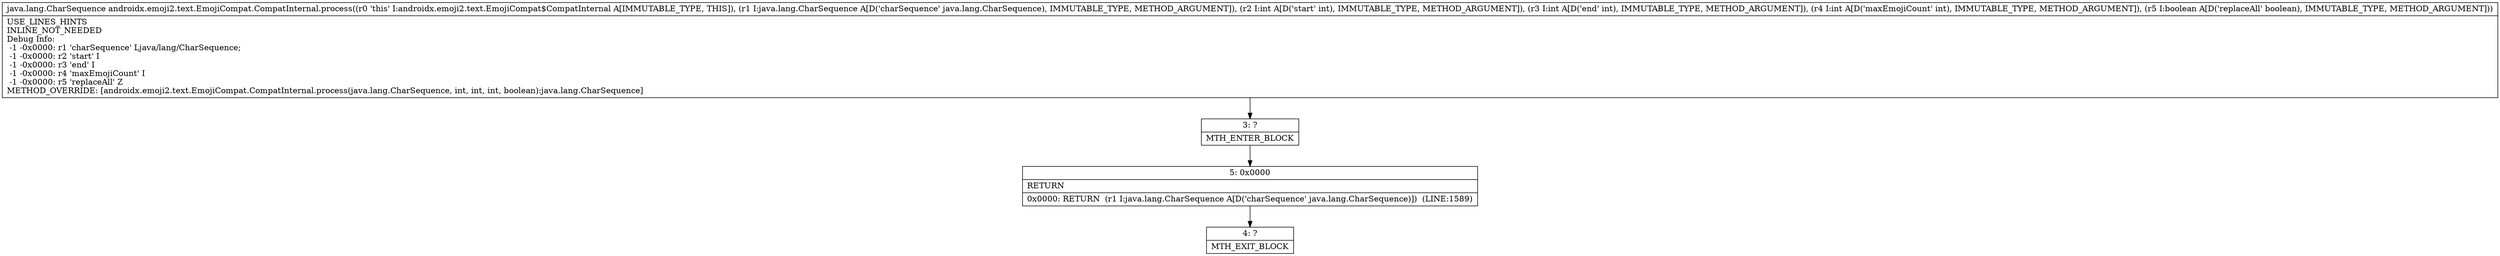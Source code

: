 digraph "CFG forandroidx.emoji2.text.EmojiCompat.CompatInternal.process(Ljava\/lang\/CharSequence;IIIZ)Ljava\/lang\/CharSequence;" {
Node_3 [shape=record,label="{3\:\ ?|MTH_ENTER_BLOCK\l}"];
Node_5 [shape=record,label="{5\:\ 0x0000|RETURN\l|0x0000: RETURN  (r1 I:java.lang.CharSequence A[D('charSequence' java.lang.CharSequence)])  (LINE:1589)\l}"];
Node_4 [shape=record,label="{4\:\ ?|MTH_EXIT_BLOCK\l}"];
MethodNode[shape=record,label="{java.lang.CharSequence androidx.emoji2.text.EmojiCompat.CompatInternal.process((r0 'this' I:androidx.emoji2.text.EmojiCompat$CompatInternal A[IMMUTABLE_TYPE, THIS]), (r1 I:java.lang.CharSequence A[D('charSequence' java.lang.CharSequence), IMMUTABLE_TYPE, METHOD_ARGUMENT]), (r2 I:int A[D('start' int), IMMUTABLE_TYPE, METHOD_ARGUMENT]), (r3 I:int A[D('end' int), IMMUTABLE_TYPE, METHOD_ARGUMENT]), (r4 I:int A[D('maxEmojiCount' int), IMMUTABLE_TYPE, METHOD_ARGUMENT]), (r5 I:boolean A[D('replaceAll' boolean), IMMUTABLE_TYPE, METHOD_ARGUMENT]))  | USE_LINES_HINTS\lINLINE_NOT_NEEDED\lDebug Info:\l  \-1 \-0x0000: r1 'charSequence' Ljava\/lang\/CharSequence;\l  \-1 \-0x0000: r2 'start' I\l  \-1 \-0x0000: r3 'end' I\l  \-1 \-0x0000: r4 'maxEmojiCount' I\l  \-1 \-0x0000: r5 'replaceAll' Z\lMETHOD_OVERRIDE: [androidx.emoji2.text.EmojiCompat.CompatInternal.process(java.lang.CharSequence, int, int, int, boolean):java.lang.CharSequence]\l}"];
MethodNode -> Node_3;Node_3 -> Node_5;
Node_5 -> Node_4;
}

